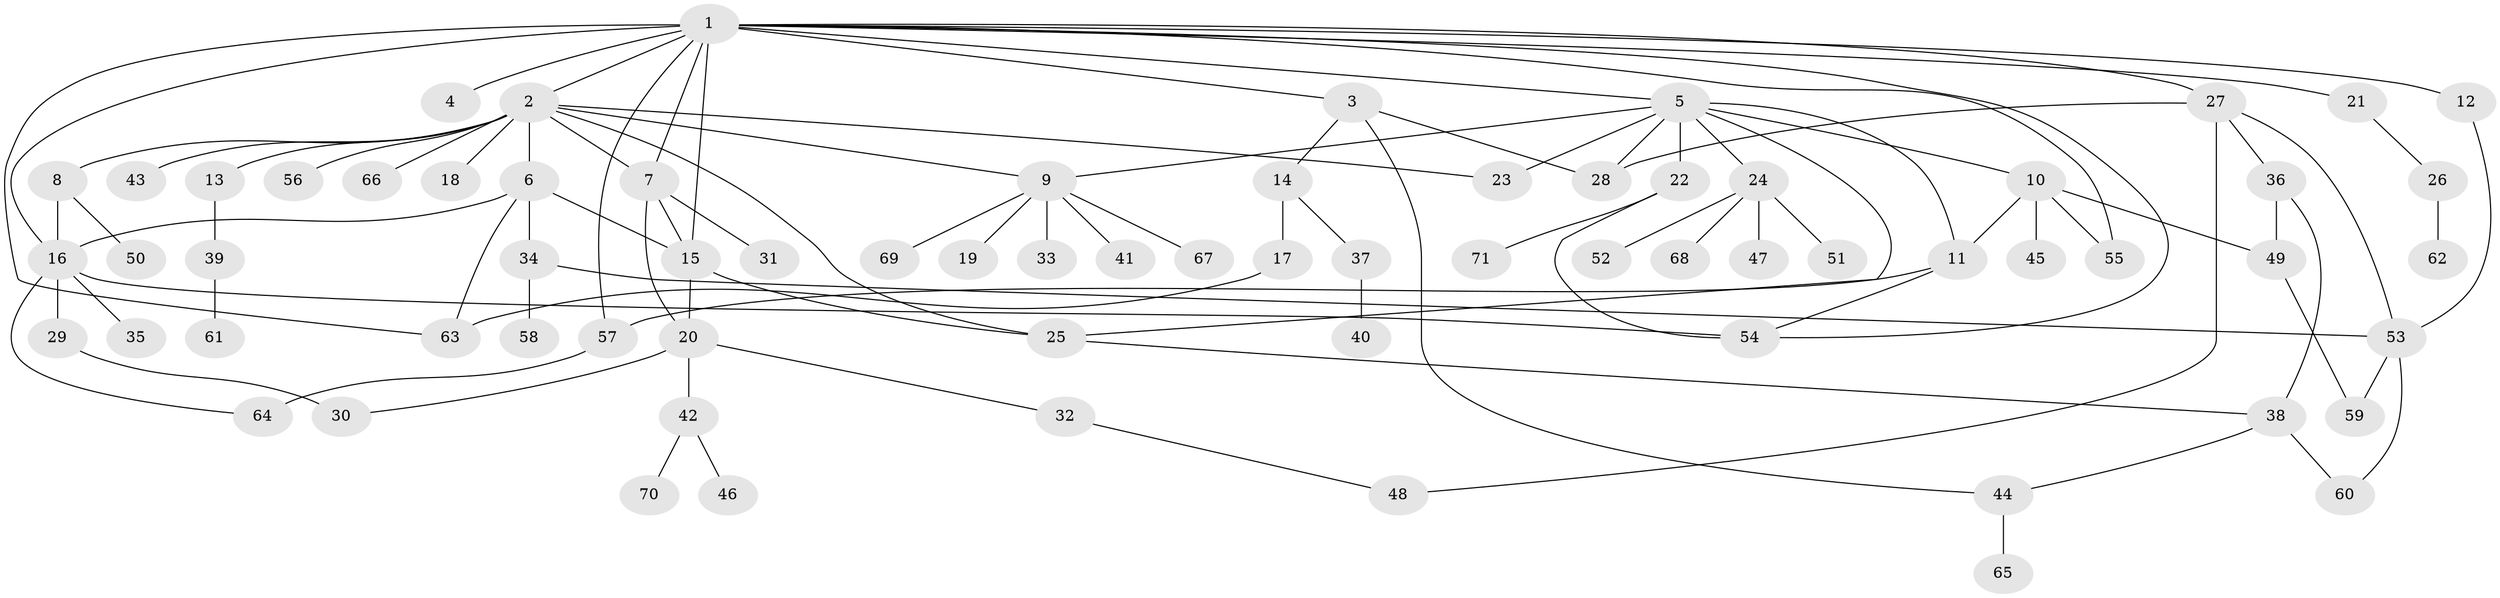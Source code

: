 // original degree distribution, {28: 0.0070921985815602835, 13: 0.0070921985815602835, 5: 0.0425531914893617, 2: 0.15602836879432624, 10: 0.0070921985815602835, 4: 0.07092198581560284, 6: 0.02127659574468085, 8: 0.014184397163120567, 7: 0.0070921985815602835, 3: 0.0851063829787234, 1: 0.5673758865248227, 11: 0.014184397163120567}
// Generated by graph-tools (version 1.1) at 2025/35/03/09/25 02:35:36]
// undirected, 71 vertices, 100 edges
graph export_dot {
graph [start="1"]
  node [color=gray90,style=filled];
  1;
  2;
  3;
  4;
  5;
  6;
  7;
  8;
  9;
  10;
  11;
  12;
  13;
  14;
  15;
  16;
  17;
  18;
  19;
  20;
  21;
  22;
  23;
  24;
  25;
  26;
  27;
  28;
  29;
  30;
  31;
  32;
  33;
  34;
  35;
  36;
  37;
  38;
  39;
  40;
  41;
  42;
  43;
  44;
  45;
  46;
  47;
  48;
  49;
  50;
  51;
  52;
  53;
  54;
  55;
  56;
  57;
  58;
  59;
  60;
  61;
  62;
  63;
  64;
  65;
  66;
  67;
  68;
  69;
  70;
  71;
  1 -- 2 [weight=1.0];
  1 -- 3 [weight=1.0];
  1 -- 4 [weight=1.0];
  1 -- 5 [weight=1.0];
  1 -- 7 [weight=1.0];
  1 -- 12 [weight=1.0];
  1 -- 15 [weight=12.0];
  1 -- 16 [weight=1.0];
  1 -- 21 [weight=1.0];
  1 -- 27 [weight=1.0];
  1 -- 54 [weight=1.0];
  1 -- 55 [weight=1.0];
  1 -- 57 [weight=1.0];
  1 -- 63 [weight=1.0];
  2 -- 6 [weight=1.0];
  2 -- 7 [weight=1.0];
  2 -- 8 [weight=1.0];
  2 -- 9 [weight=1.0];
  2 -- 13 [weight=1.0];
  2 -- 18 [weight=1.0];
  2 -- 23 [weight=1.0];
  2 -- 25 [weight=1.0];
  2 -- 43 [weight=1.0];
  2 -- 56 [weight=1.0];
  2 -- 66 [weight=1.0];
  3 -- 14 [weight=1.0];
  3 -- 28 [weight=1.0];
  3 -- 44 [weight=1.0];
  5 -- 9 [weight=1.0];
  5 -- 10 [weight=1.0];
  5 -- 11 [weight=1.0];
  5 -- 22 [weight=1.0];
  5 -- 23 [weight=1.0];
  5 -- 24 [weight=1.0];
  5 -- 25 [weight=1.0];
  5 -- 28 [weight=1.0];
  6 -- 15 [weight=1.0];
  6 -- 16 [weight=1.0];
  6 -- 34 [weight=1.0];
  6 -- 63 [weight=1.0];
  7 -- 15 [weight=1.0];
  7 -- 20 [weight=1.0];
  7 -- 31 [weight=1.0];
  8 -- 16 [weight=1.0];
  8 -- 50 [weight=3.0];
  9 -- 19 [weight=1.0];
  9 -- 33 [weight=1.0];
  9 -- 41 [weight=1.0];
  9 -- 67 [weight=1.0];
  9 -- 69 [weight=1.0];
  10 -- 11 [weight=1.0];
  10 -- 45 [weight=2.0];
  10 -- 49 [weight=1.0];
  10 -- 55 [weight=1.0];
  11 -- 54 [weight=1.0];
  11 -- 57 [weight=1.0];
  12 -- 53 [weight=1.0];
  13 -- 39 [weight=1.0];
  14 -- 17 [weight=5.0];
  14 -- 37 [weight=1.0];
  15 -- 20 [weight=1.0];
  15 -- 25 [weight=1.0];
  16 -- 29 [weight=1.0];
  16 -- 35 [weight=4.0];
  16 -- 54 [weight=1.0];
  16 -- 64 [weight=1.0];
  17 -- 63 [weight=1.0];
  20 -- 30 [weight=1.0];
  20 -- 32 [weight=1.0];
  20 -- 42 [weight=1.0];
  21 -- 26 [weight=1.0];
  22 -- 54 [weight=1.0];
  22 -- 71 [weight=1.0];
  24 -- 47 [weight=1.0];
  24 -- 51 [weight=1.0];
  24 -- 52 [weight=1.0];
  24 -- 68 [weight=1.0];
  25 -- 38 [weight=1.0];
  26 -- 62 [weight=1.0];
  27 -- 28 [weight=4.0];
  27 -- 36 [weight=1.0];
  27 -- 48 [weight=1.0];
  27 -- 53 [weight=1.0];
  29 -- 30 [weight=2.0];
  32 -- 48 [weight=1.0];
  34 -- 53 [weight=1.0];
  34 -- 58 [weight=2.0];
  36 -- 38 [weight=1.0];
  36 -- 49 [weight=1.0];
  37 -- 40 [weight=1.0];
  38 -- 44 [weight=1.0];
  38 -- 60 [weight=1.0];
  39 -- 61 [weight=1.0];
  42 -- 46 [weight=1.0];
  42 -- 70 [weight=1.0];
  44 -- 65 [weight=1.0];
  49 -- 59 [weight=1.0];
  53 -- 59 [weight=1.0];
  53 -- 60 [weight=1.0];
  57 -- 64 [weight=2.0];
}
